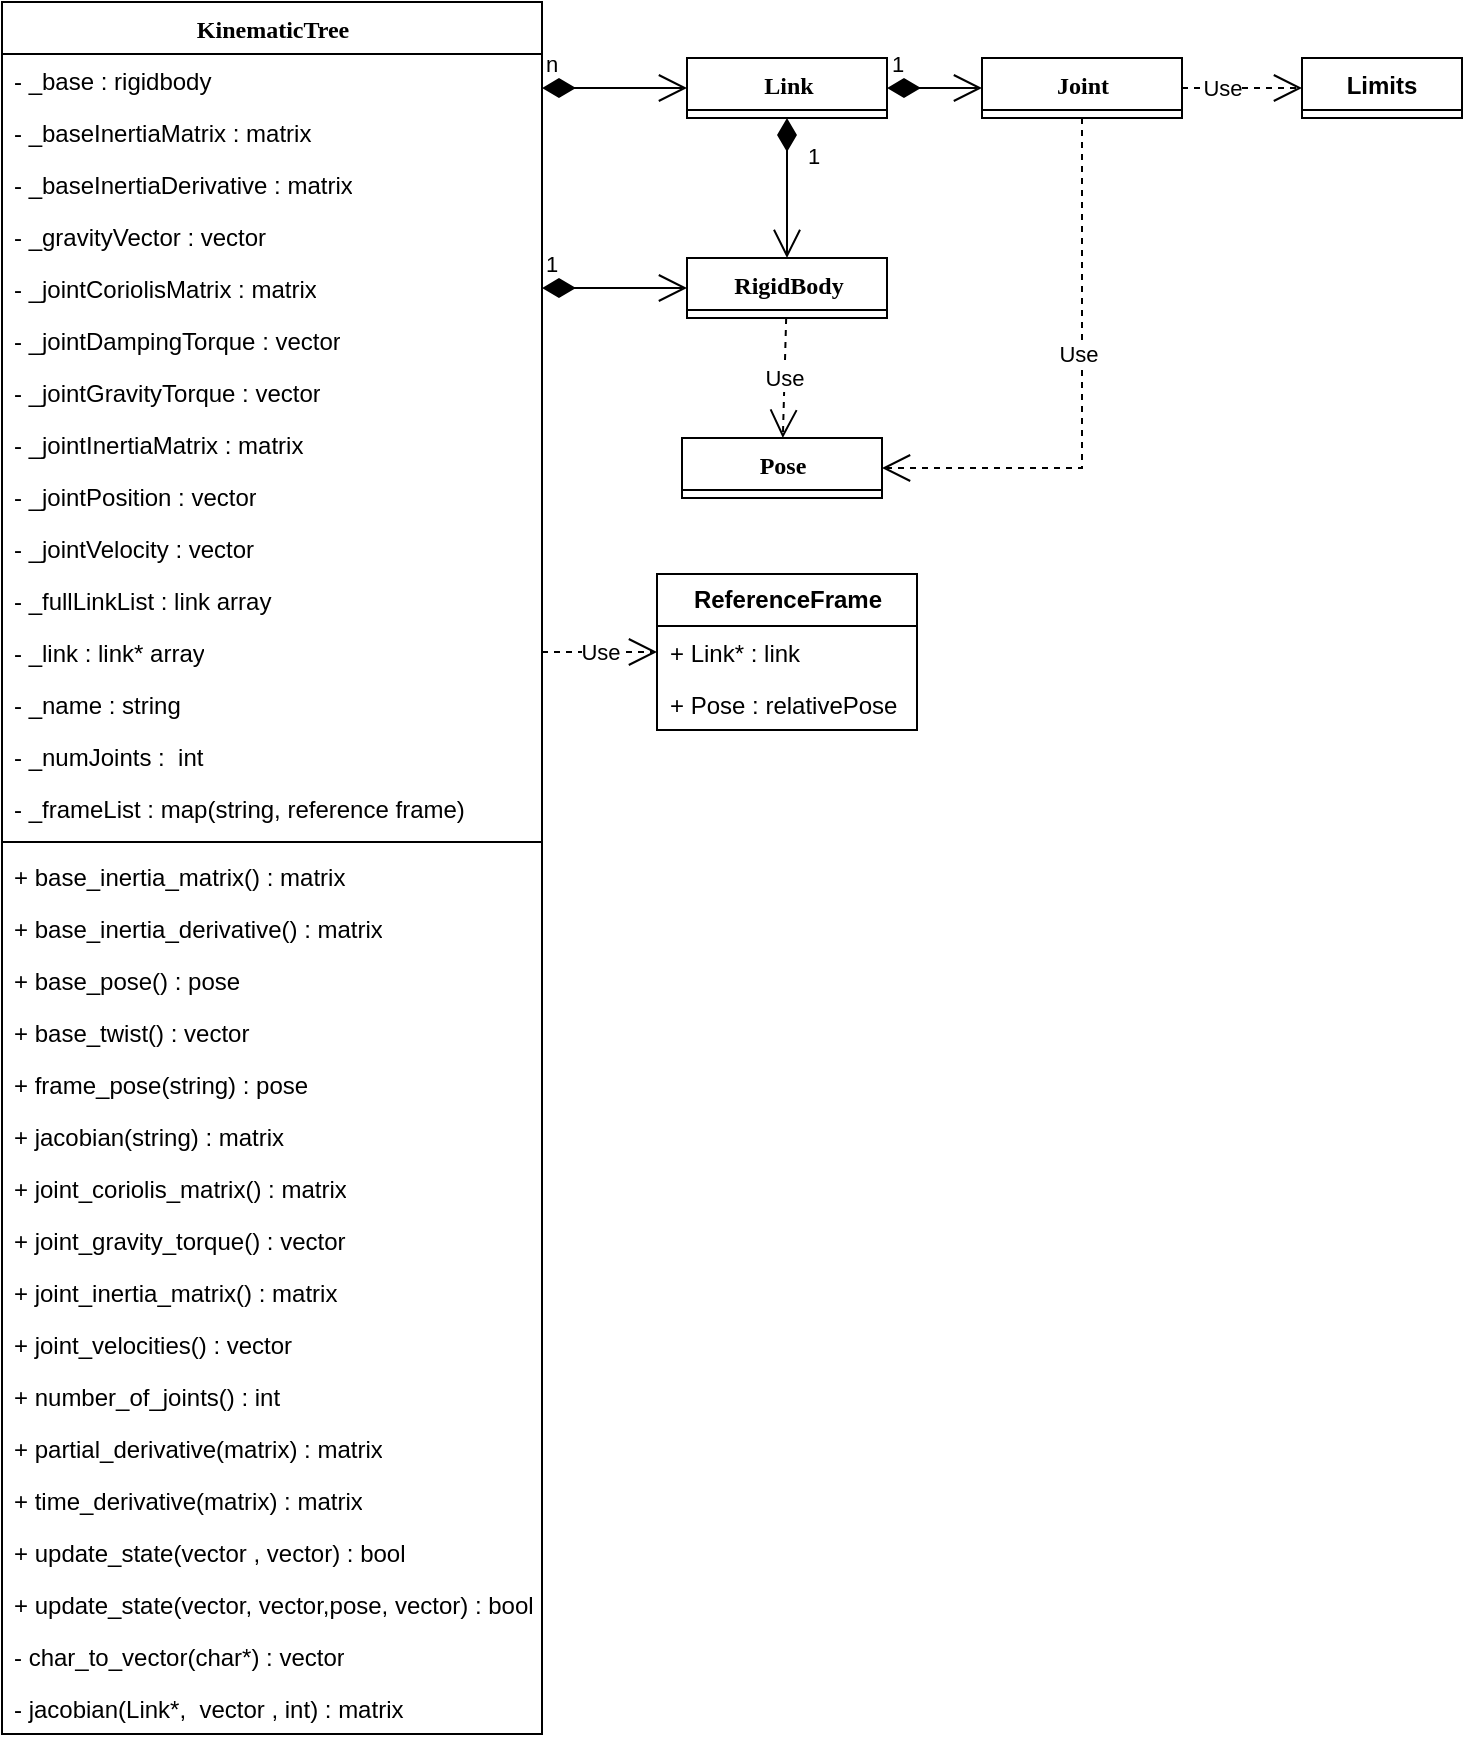 <mxfile version="22.1.2" type="device">
  <diagram name="Page-1" id="zxo5eF4y_yTIF--urEBZ">
    <mxGraphModel dx="838" dy="536" grid="1" gridSize="10" guides="1" tooltips="1" connect="1" arrows="1" fold="1" page="1" pageScale="1" pageWidth="827" pageHeight="1169" math="0" shadow="0">
      <root>
        <mxCell id="0" />
        <mxCell id="1" parent="0" />
        <mxCell id="6xl9mEzH52dJ6OaC3h8d-1" value="RigidBody" style="swimlane;html=1;fontStyle=1;align=center;verticalAlign=top;childLayout=stackLayout;horizontal=1;startSize=26;horizontalStack=0;resizeParent=1;resizeLast=0;collapsible=1;marginBottom=0;swimlaneFillColor=none;rounded=0;shadow=0;comic=0;labelBackgroundColor=none;strokeWidth=1;fillColor=none;fontFamily=Verdana;fontSize=12" vertex="1" collapsed="1" parent="1">
          <mxGeometry x="382.5" y="168" width="100" height="30" as="geometry">
            <mxRectangle x="337.5" y="585" width="172.5" height="450" as="alternateBounds" />
          </mxGeometry>
        </mxCell>
        <mxCell id="6xl9mEzH52dJ6OaC3h8d-2" value="- _centerOfMass : vector" style="text;html=1;fillColor=none;align=left;verticalAlign=top;spacingLeft=4;spacingRight=4;whiteSpace=wrap;overflow=hidden;rotatable=0;points=[[0,0.5],[1,0.5]];portConstraint=eastwest;" vertex="1" parent="6xl9mEzH52dJ6OaC3h8d-1">
          <mxGeometry y="26" width="172.5" height="26" as="geometry" />
        </mxCell>
        <mxCell id="6xl9mEzH52dJ6OaC3h8d-3" value="- _inertia : matrix" style="text;html=1;fillColor=none;align=left;verticalAlign=top;spacingLeft=4;spacingRight=4;whiteSpace=wrap;overflow=hidden;rotatable=0;points=[[0,0.5],[1,0.5]];portConstraint=eastwest;" vertex="1" parent="6xl9mEzH52dJ6OaC3h8d-1">
          <mxGeometry y="52" width="172.5" height="26" as="geometry" />
        </mxCell>
        <mxCell id="6xl9mEzH52dJ6OaC3h8d-4" value="- _inertiaDerivative : matrix" style="text;html=1;fillColor=none;align=left;verticalAlign=top;spacingLeft=4;spacingRight=4;whiteSpace=wrap;overflow=hidden;rotatable=0;points=[[0,0.5],[1,0.5]];portConstraint=eastwest;" vertex="1" parent="6xl9mEzH52dJ6OaC3h8d-1">
          <mxGeometry y="78" width="172.5" height="26" as="geometry" />
        </mxCell>
        <mxCell id="6xl9mEzH52dJ6OaC3h8d-5" value="- _localCenterOfMass : vector" style="text;html=1;fillColor=none;align=left;verticalAlign=top;spacingLeft=4;spacingRight=4;whiteSpace=wrap;overflow=hidden;rotatable=0;points=[[0,0.5],[1,0.5]];portConstraint=eastwest;" vertex="1" parent="6xl9mEzH52dJ6OaC3h8d-1">
          <mxGeometry y="104" width="172.5" height="26" as="geometry" />
        </mxCell>
        <mxCell id="6xl9mEzH52dJ6OaC3h8d-6" value="- _localInertia : matrix" style="text;html=1;fillColor=none;align=left;verticalAlign=top;spacingLeft=4;spacingRight=4;whiteSpace=wrap;overflow=hidden;rotatable=0;points=[[0,0.5],[1,0.5]];portConstraint=eastwest;" vertex="1" parent="6xl9mEzH52dJ6OaC3h8d-1">
          <mxGeometry y="130" width="172.5" height="26" as="geometry" />
        </mxCell>
        <mxCell id="6xl9mEzH52dJ6OaC3h8d-7" value="- _mass : float" style="text;html=1;fillColor=none;align=left;verticalAlign=top;spacingLeft=4;spacingRight=4;whiteSpace=wrap;overflow=hidden;rotatable=0;points=[[0,0.5],[1,0.5]];portConstraint=eastwest;" vertex="1" parent="6xl9mEzH52dJ6OaC3h8d-1">
          <mxGeometry y="156" width="172.5" height="26" as="geometry" />
        </mxCell>
        <mxCell id="6xl9mEzH52dJ6OaC3h8d-8" value="- _name : string" style="text;html=1;fillColor=none;align=left;verticalAlign=top;spacingLeft=4;spacingRight=4;whiteSpace=wrap;overflow=hidden;rotatable=0;points=[[0,0.5],[1,0.5]];portConstraint=eastwest;" vertex="1" parent="6xl9mEzH52dJ6OaC3h8d-1">
          <mxGeometry y="182" width="172.5" height="26" as="geometry" />
        </mxCell>
        <mxCell id="6xl9mEzH52dJ6OaC3h8d-9" value="- _pose : Pose" style="text;html=1;fillColor=none;align=left;verticalAlign=top;spacingLeft=4;spacingRight=4;whiteSpace=wrap;overflow=hidden;rotatable=0;points=[[0,0.5],[1,0.5]];portConstraint=eastwest;" vertex="1" parent="6xl9mEzH52dJ6OaC3h8d-1">
          <mxGeometry y="208" width="172.5" height="26" as="geometry" />
        </mxCell>
        <mxCell id="6xl9mEzH52dJ6OaC3h8d-10" value="- _twist : vector" style="text;html=1;fillColor=none;align=left;verticalAlign=top;spacingLeft=4;spacingRight=4;whiteSpace=wrap;overflow=hidden;rotatable=0;points=[[0,0.5],[1,0.5]];portConstraint=eastwest;" vertex="1" parent="6xl9mEzH52dJ6OaC3h8d-1">
          <mxGeometry y="234" width="172.5" height="26" as="geometry" />
        </mxCell>
        <mxCell id="6xl9mEzH52dJ6OaC3h8d-11" value="" style="line;html=1;strokeWidth=1;fillColor=none;align=left;verticalAlign=middle;spacingTop=-1;spacingLeft=3;spacingRight=3;rotatable=0;labelPosition=right;points=[];portConstraint=eastwest;gradientColor=none;" vertex="1" parent="6xl9mEzH52dJ6OaC3h8d-1">
          <mxGeometry y="260" width="172.5" height="8" as="geometry" />
        </mxCell>
        <mxCell id="6xl9mEzH52dJ6OaC3h8d-12" value="+ center_of_mass() : vector" style="text;html=1;fillColor=none;align=left;verticalAlign=top;spacingLeft=4;spacingRight=4;whiteSpace=wrap;overflow=hidden;rotatable=0;points=[[0,0.5],[1,0.5]];portConstraint=eastwest;" vertex="1" parent="6xl9mEzH52dJ6OaC3h8d-1">
          <mxGeometry y="268" width="172.5" height="26" as="geometry" />
        </mxCell>
        <mxCell id="6xl9mEzH52dJ6OaC3h8d-13" value="+ inertia() : matrix" style="text;html=1;fillColor=none;align=left;verticalAlign=top;spacingLeft=4;spacingRight=4;whiteSpace=wrap;overflow=hidden;rotatable=0;points=[[0,0.5],[1,0.5]];portConstraint=eastwest;" vertex="1" parent="6xl9mEzH52dJ6OaC3h8d-1">
          <mxGeometry y="294" width="172.5" height="26" as="geometry" />
        </mxCell>
        <mxCell id="6xl9mEzH52dJ6OaC3h8d-14" value="+ inertia_derivative() : matrix" style="text;html=1;fillColor=none;align=left;verticalAlign=top;spacingLeft=4;spacingRight=4;whiteSpace=wrap;overflow=hidden;rotatable=0;points=[[0,0.5],[1,0.5]];portConstraint=eastwest;" vertex="1" parent="6xl9mEzH52dJ6OaC3h8d-1">
          <mxGeometry y="320" width="172.5" height="26" as="geometry" />
        </mxCell>
        <mxCell id="6xl9mEzH52dJ6OaC3h8d-15" value="+ name() : string" style="text;html=1;fillColor=none;align=left;verticalAlign=top;spacingLeft=4;spacingRight=4;whiteSpace=wrap;overflow=hidden;rotatable=0;points=[[0,0.5],[1,0.5]];portConstraint=eastwest;" vertex="1" parent="6xl9mEzH52dJ6OaC3h8d-1">
          <mxGeometry y="346" width="172.5" height="26" as="geometry" />
        </mxCell>
        <mxCell id="6xl9mEzH52dJ6OaC3h8d-16" value="+ mass() : float" style="text;html=1;fillColor=none;align=left;verticalAlign=top;spacingLeft=4;spacingRight=4;whiteSpace=wrap;overflow=hidden;rotatable=0;points=[[0,0.5],[1,0.5]];portConstraint=eastwest;" vertex="1" parent="6xl9mEzH52dJ6OaC3h8d-1">
          <mxGeometry y="372" width="172.5" height="26" as="geometry" />
        </mxCell>
        <mxCell id="6xl9mEzH52dJ6OaC3h8d-17" value="+ twist() : vector" style="text;html=1;fillColor=none;align=left;verticalAlign=top;spacingLeft=4;spacingRight=4;whiteSpace=wrap;overflow=hidden;rotatable=0;points=[[0,0.5],[1,0.5]];portConstraint=eastwest;" vertex="1" parent="6xl9mEzH52dJ6OaC3h8d-1">
          <mxGeometry y="398" width="172.5" height="26" as="geometry" />
        </mxCell>
        <mxCell id="6xl9mEzH52dJ6OaC3h8d-18" value="+ update_state(pose, vector)" style="text;html=1;fillColor=none;align=left;verticalAlign=top;spacingLeft=4;spacingRight=4;whiteSpace=wrap;overflow=hidden;rotatable=0;points=[[0,0.5],[1,0.5]];portConstraint=eastwest;" vertex="1" parent="6xl9mEzH52dJ6OaC3h8d-1">
          <mxGeometry y="424" width="172.5" height="26" as="geometry" />
        </mxCell>
        <mxCell id="6xl9mEzH52dJ6OaC3h8d-19" value="Joint" style="swimlane;html=1;fontStyle=1;align=center;verticalAlign=top;childLayout=stackLayout;horizontal=1;startSize=26;horizontalStack=0;resizeParent=1;resizeLast=0;collapsible=1;marginBottom=0;swimlaneFillColor=none;rounded=0;shadow=0;comic=0;labelBackgroundColor=none;strokeWidth=1;fillColor=none;fontFamily=Verdana;fontSize=12" vertex="1" collapsed="1" parent="1">
          <mxGeometry x="530" y="68" width="100" height="30" as="geometry">
            <mxRectangle x="555" y="150" width="170" height="559" as="alternateBounds" />
          </mxGeometry>
        </mxCell>
        <mxCell id="6xl9mEzH52dJ6OaC3h8d-20" value="- _axis : vector" style="text;html=1;strokeColor=none;fillColor=none;align=left;verticalAlign=top;spacingLeft=4;spacingRight=4;whiteSpace=wrap;overflow=hidden;rotatable=0;points=[[0,0.5],[1,0.5]];portConstraint=eastwest;" vertex="1" parent="6xl9mEzH52dJ6OaC3h8d-19">
          <mxGeometry y="26" width="170" height="26" as="geometry" />
        </mxCell>
        <mxCell id="6xl9mEzH52dJ6OaC3h8d-21" value="- _damping : float" style="text;html=1;strokeColor=none;fillColor=none;align=left;verticalAlign=top;spacingLeft=4;spacingRight=4;whiteSpace=wrap;overflow=hidden;rotatable=0;points=[[0,0.5],[1,0.5]];portConstraint=eastwest;" vertex="1" parent="6xl9mEzH52dJ6OaC3h8d-19">
          <mxGeometry y="52" width="170" height="26" as="geometry" />
        </mxCell>
        <mxCell id="6xl9mEzH52dJ6OaC3h8d-22" value="&amp;nbsp;-_effortLimit : float" style="text;html=1;strokeColor=none;fillColor=none;align=left;verticalAlign=top;spacingLeft=4;spacingRight=4;whiteSpace=wrap;overflow=hidden;rotatable=0;points=[[0,0.5],[1,0.5]];portConstraint=eastwest;" vertex="1" parent="6xl9mEzH52dJ6OaC3h8d-19">
          <mxGeometry y="78" width="170" height="26" as="geometry" />
        </mxCell>
        <mxCell id="6xl9mEzH52dJ6OaC3h8d-23" value="- _friction : float" style="text;html=1;strokeColor=none;fillColor=none;align=left;verticalAlign=top;spacingLeft=4;spacingRight=4;whiteSpace=wrap;overflow=hidden;rotatable=0;points=[[0,0.5],[1,0.5]];portConstraint=eastwest;" vertex="1" parent="6xl9mEzH52dJ6OaC3h8d-19">
          <mxGeometry y="104" width="170" height="26" as="geometry" />
        </mxCell>
        <mxCell id="6xl9mEzH52dJ6OaC3h8d-24" value="- _isRevolute : bool" style="text;html=1;strokeColor=none;fillColor=none;align=left;verticalAlign=top;spacingLeft=4;spacingRight=4;whiteSpace=wrap;overflow=hidden;rotatable=0;points=[[0,0.5],[1,0.5]];portConstraint=eastwest;" vertex="1" parent="6xl9mEzH52dJ6OaC3h8d-19">
          <mxGeometry y="130" width="170" height="26" as="geometry" />
        </mxCell>
        <mxCell id="6xl9mEzH52dJ6OaC3h8d-25" value="- _isFixed : bool" style="text;html=1;strokeColor=none;fillColor=none;align=left;verticalAlign=top;spacingLeft=4;spacingRight=4;whiteSpace=wrap;overflow=hidden;rotatable=0;points=[[0,0.5],[1,0.5]];portConstraint=eastwest;" vertex="1" parent="6xl9mEzH52dJ6OaC3h8d-19">
          <mxGeometry y="156" width="170" height="26" as="geometry" />
        </mxCell>
        <mxCell id="6xl9mEzH52dJ6OaC3h8d-26" value="- _name : string" style="text;html=1;strokeColor=none;fillColor=none;align=left;verticalAlign=top;spacingLeft=4;spacingRight=4;whiteSpace=wrap;overflow=hidden;rotatable=0;points=[[0,0.5],[1,0.5]];portConstraint=eastwest;" vertex="1" parent="6xl9mEzH52dJ6OaC3h8d-19">
          <mxGeometry y="182" width="170" height="26" as="geometry" />
        </mxCell>
        <mxCell id="6xl9mEzH52dJ6OaC3h8d-27" value="- _origin : pose" style="text;html=1;strokeColor=none;fillColor=none;align=left;verticalAlign=top;spacingLeft=4;spacingRight=4;whiteSpace=wrap;overflow=hidden;rotatable=0;points=[[0,0.5],[1,0.5]];portConstraint=eastwest;" vertex="1" parent="6xl9mEzH52dJ6OaC3h8d-19">
          <mxGeometry y="208" width="170" height="26" as="geometry" />
        </mxCell>
        <mxCell id="6xl9mEzH52dJ6OaC3h8d-28" value="- _positionLimit : limits" style="text;html=1;strokeColor=none;fillColor=none;align=left;verticalAlign=top;spacingLeft=4;spacingRight=4;whiteSpace=wrap;overflow=hidden;rotatable=0;points=[[0,0.5],[1,0.5]];portConstraint=eastwest;" vertex="1" parent="6xl9mEzH52dJ6OaC3h8d-19">
          <mxGeometry y="234" width="170" height="26" as="geometry" />
        </mxCell>
        <mxCell id="6xl9mEzH52dJ6OaC3h8d-29" value="- _speedLimit : float" style="text;html=1;strokeColor=none;fillColor=none;align=left;verticalAlign=top;spacingLeft=4;spacingRight=4;whiteSpace=wrap;overflow=hidden;rotatable=0;points=[[0,0.5],[1,0.5]];portConstraint=eastwest;" vertex="1" parent="6xl9mEzH52dJ6OaC3h8d-19">
          <mxGeometry y="260" width="170" height="26" as="geometry" />
        </mxCell>
        <mxCell id="6xl9mEzH52dJ6OaC3h8d-30" value="- _type : string" style="text;html=1;strokeColor=none;fillColor=none;align=left;verticalAlign=top;spacingLeft=4;spacingRight=4;whiteSpace=wrap;overflow=hidden;rotatable=0;points=[[0,0.5],[1,0.5]];portConstraint=eastwest;" vertex="1" parent="6xl9mEzH52dJ6OaC3h8d-19">
          <mxGeometry y="286" width="170" height="26" as="geometry" />
        </mxCell>
        <mxCell id="6xl9mEzH52dJ6OaC3h8d-31" value="" style="line;html=1;strokeWidth=1;fillColor=none;align=left;verticalAlign=middle;spacingTop=-1;spacingLeft=3;spacingRight=3;rotatable=0;labelPosition=right;points=[];portConstraint=eastwest;" vertex="1" parent="6xl9mEzH52dJ6OaC3h8d-19">
          <mxGeometry y="312" width="170" height="8" as="geometry" />
        </mxCell>
        <mxCell id="6xl9mEzH52dJ6OaC3h8d-32" value="+ axis() : vector" style="text;html=1;strokeColor=none;fillColor=none;align=left;verticalAlign=top;spacingLeft=4;spacingRight=4;whiteSpace=wrap;overflow=hidden;rotatable=0;points=[[0,0.5],[1,0.5]];portConstraint=eastwest;" vertex="1" parent="6xl9mEzH52dJ6OaC3h8d-19">
          <mxGeometry y="320" width="170" height="26" as="geometry" />
        </mxCell>
        <mxCell id="6xl9mEzH52dJ6OaC3h8d-33" value="+ extend_origin(pose)" style="text;html=1;strokeColor=none;fillColor=none;align=left;verticalAlign=top;spacingLeft=4;spacingRight=4;whiteSpace=wrap;overflow=hidden;rotatable=0;points=[[0,0.5],[1,0.5]];portConstraint=eastwest;" vertex="1" parent="6xl9mEzH52dJ6OaC3h8d-19">
          <mxGeometry y="346" width="170" height="26" as="geometry" />
        </mxCell>
        <mxCell id="6xl9mEzH52dJ6OaC3h8d-34" value="+ is_fixed() : bool" style="text;html=1;strokeColor=none;fillColor=none;align=left;verticalAlign=top;spacingLeft=4;spacingRight=4;whiteSpace=wrap;overflow=hidden;rotatable=0;points=[[0,0.5],[1,0.5]];portConstraint=eastwest;" vertex="1" parent="6xl9mEzH52dJ6OaC3h8d-19">
          <mxGeometry y="372" width="170" height="26" as="geometry" />
        </mxCell>
        <mxCell id="6xl9mEzH52dJ6OaC3h8d-35" value="+ is_prismatic() : bool" style="text;html=1;strokeColor=none;fillColor=none;align=left;verticalAlign=top;spacingLeft=4;spacingRight=4;whiteSpace=wrap;overflow=hidden;rotatable=0;points=[[0,0.5],[1,0.5]];portConstraint=eastwest;" vertex="1" parent="6xl9mEzH52dJ6OaC3h8d-19">
          <mxGeometry y="398" width="170" height="26" as="geometry" />
        </mxCell>
        <mxCell id="6xl9mEzH52dJ6OaC3h8d-36" value="+ is_revolute() : bool" style="text;html=1;strokeColor=none;fillColor=none;align=left;verticalAlign=top;spacingLeft=4;spacingRight=4;whiteSpace=wrap;overflow=hidden;rotatable=0;points=[[0,0.5],[1,0.5]];portConstraint=eastwest;" vertex="1" parent="6xl9mEzH52dJ6OaC3h8d-19">
          <mxGeometry y="424" width="170" height="26" as="geometry" />
        </mxCell>
        <mxCell id="6xl9mEzH52dJ6OaC3h8d-37" value="+ origin() : Pose" style="text;html=1;strokeColor=none;fillColor=none;align=left;verticalAlign=top;spacingLeft=4;spacingRight=4;whiteSpace=wrap;overflow=hidden;rotatable=0;points=[[0,0.5],[1,0.5]];portConstraint=eastwest;" vertex="1" parent="6xl9mEzH52dJ6OaC3h8d-19">
          <mxGeometry y="450" width="170" height="26" as="geometry" />
        </mxCell>
        <mxCell id="6xl9mEzH52dJ6OaC3h8d-38" value="+ position_limits() : limits" style="text;html=1;strokeColor=none;fillColor=none;align=left;verticalAlign=top;spacingLeft=4;spacingRight=4;whiteSpace=wrap;overflow=hidden;rotatable=0;points=[[0,0.5],[1,0.5]];portConstraint=eastwest;" vertex="1" parent="6xl9mEzH52dJ6OaC3h8d-19">
          <mxGeometry y="476" width="170" height="26" as="geometry" />
        </mxCell>
        <mxCell id="6xl9mEzH52dJ6OaC3h8d-39" value="+ position_offset(float) : pose" style="text;html=1;strokeColor=none;fillColor=none;align=left;verticalAlign=top;spacingLeft=4;spacingRight=4;whiteSpace=wrap;overflow=hidden;rotatable=0;points=[[0,0.5],[1,0.5]];portConstraint=eastwest;" vertex="1" parent="6xl9mEzH52dJ6OaC3h8d-19">
          <mxGeometry y="502" width="170" height="26" as="geometry" />
        </mxCell>
        <mxCell id="6xl9mEzH52dJ6OaC3h8d-40" value="+ type() : string" style="text;html=1;strokeColor=none;fillColor=none;align=left;verticalAlign=top;spacingLeft=4;spacingRight=4;whiteSpace=wrap;overflow=hidden;rotatable=0;points=[[0,0.5],[1,0.5]];portConstraint=eastwest;" vertex="1" parent="6xl9mEzH52dJ6OaC3h8d-19">
          <mxGeometry y="528" width="170" height="26" as="geometry" />
        </mxCell>
        <mxCell id="6xl9mEzH52dJ6OaC3h8d-41" value="Pose" style="swimlane;html=1;fontStyle=1;align=center;verticalAlign=top;childLayout=stackLayout;horizontal=1;startSize=26;horizontalStack=0;resizeParent=1;resizeLast=0;collapsible=1;marginBottom=0;swimlaneFillColor=none;rounded=0;shadow=0;comic=0;labelBackgroundColor=none;strokeWidth=1;fillColor=none;fontFamily=Verdana;fontSize=12" vertex="1" collapsed="1" parent="1">
          <mxGeometry x="380" y="258" width="100" height="30" as="geometry">
            <mxRectangle x="555" y="750" width="160" height="320" as="alternateBounds" />
          </mxGeometry>
        </mxCell>
        <mxCell id="6xl9mEzH52dJ6OaC3h8d-42" value="- _translation : vector" style="text;html=1;strokeColor=none;fillColor=none;align=left;verticalAlign=top;spacingLeft=4;spacingRight=4;whiteSpace=wrap;overflow=hidden;rotatable=0;points=[[0,0.5],[1,0.5]];portConstraint=eastwest;" vertex="1" parent="6xl9mEzH52dJ6OaC3h8d-41">
          <mxGeometry y="26" width="160" height="26" as="geometry" />
        </mxCell>
        <mxCell id="6xl9mEzH52dJ6OaC3h8d-43" value="- _quaternion : quaternion" style="text;html=1;strokeColor=none;fillColor=none;align=left;verticalAlign=top;spacingLeft=4;spacingRight=4;whiteSpace=wrap;overflow=hidden;rotatable=0;points=[[0,0.5],[1,0.5]];portConstraint=eastwest;" vertex="1" parent="6xl9mEzH52dJ6OaC3h8d-41">
          <mxGeometry y="52" width="160" height="26" as="geometry" />
        </mxCell>
        <mxCell id="6xl9mEzH52dJ6OaC3h8d-44" value="" style="line;html=1;strokeWidth=1;fillColor=none;align=left;verticalAlign=middle;spacingTop=-1;spacingLeft=3;spacingRight=3;rotatable=0;labelPosition=right;points=[];portConstraint=eastwest;" vertex="1" parent="6xl9mEzH52dJ6OaC3h8d-41">
          <mxGeometry y="78" width="160" height="8" as="geometry" />
        </mxCell>
        <mxCell id="6xl9mEzH52dJ6OaC3h8d-45" value="+ as_matrix() : matrix" style="text;html=1;strokeColor=none;fillColor=none;align=left;verticalAlign=top;spacingLeft=4;spacingRight=4;whiteSpace=wrap;overflow=hidden;rotatable=0;points=[[0,0.5],[1,0.5]];portConstraint=eastwest;" vertex="1" parent="6xl9mEzH52dJ6OaC3h8d-41">
          <mxGeometry y="86" width="160" height="26" as="geometry" />
        </mxCell>
        <mxCell id="6xl9mEzH52dJ6OaC3h8d-46" value="+ inverse() : pose" style="text;html=1;strokeColor=none;fillColor=none;align=left;verticalAlign=top;spacingLeft=4;spacingRight=4;whiteSpace=wrap;overflow=hidden;rotatable=0;points=[[0,0.5],[1,0.5]];portConstraint=eastwest;" vertex="1" parent="6xl9mEzH52dJ6OaC3h8d-41">
          <mxGeometry y="112" width="160" height="26" as="geometry" />
        </mxCell>
        <mxCell id="6xl9mEzH52dJ6OaC3h8d-47" value="+ error(Pose) : pose" style="text;html=1;strokeColor=none;fillColor=none;align=left;verticalAlign=top;spacingLeft=4;spacingRight=4;whiteSpace=wrap;overflow=hidden;rotatable=0;points=[[0,0.5],[1,0.5]];portConstraint=eastwest;" vertex="1" parent="6xl9mEzH52dJ6OaC3h8d-41">
          <mxGeometry y="138" width="160" height="26" as="geometry" />
        </mxCell>
        <mxCell id="6xl9mEzH52dJ6OaC3h8d-48" value="+ quaternion() : quaternion" style="text;html=1;strokeColor=none;fillColor=none;align=left;verticalAlign=top;spacingLeft=4;spacingRight=4;whiteSpace=wrap;overflow=hidden;rotatable=0;points=[[0,0.5],[1,0.5]];portConstraint=eastwest;" vertex="1" parent="6xl9mEzH52dJ6OaC3h8d-41">
          <mxGeometry y="164" width="160" height="26" as="geometry" />
        </mxCell>
        <mxCell id="6xl9mEzH52dJ6OaC3h8d-49" value="+ rotation() : matrix" style="text;html=1;strokeColor=none;fillColor=none;align=left;verticalAlign=top;spacingLeft=4;spacingRight=4;whiteSpace=wrap;overflow=hidden;rotatable=0;points=[[0,0.5],[1,0.5]];portConstraint=eastwest;" vertex="1" parent="6xl9mEzH52dJ6OaC3h8d-41">
          <mxGeometry y="190" width="160" height="26" as="geometry" />
        </mxCell>
        <mxCell id="6xl9mEzH52dJ6OaC3h8d-50" value="+ translation() : vector" style="text;html=1;strokeColor=none;fillColor=none;align=left;verticalAlign=top;spacingLeft=4;spacingRight=4;whiteSpace=wrap;overflow=hidden;rotatable=0;points=[[0,0.5],[1,0.5]];portConstraint=eastwest;" vertex="1" parent="6xl9mEzH52dJ6OaC3h8d-41">
          <mxGeometry y="216" width="160" height="26" as="geometry" />
        </mxCell>
        <mxCell id="6xl9mEzH52dJ6OaC3h8d-51" value="+ operator*(pose) : pose" style="text;html=1;strokeColor=none;fillColor=none;align=left;verticalAlign=top;spacingLeft=4;spacingRight=4;whiteSpace=wrap;overflow=hidden;rotatable=0;points=[[0,0.5],[1,0.5]];portConstraint=eastwest;" vertex="1" parent="6xl9mEzH52dJ6OaC3h8d-41">
          <mxGeometry y="242" width="160" height="26" as="geometry" />
        </mxCell>
        <mxCell id="6xl9mEzH52dJ6OaC3h8d-52" value="+ operator*(vector) : vector" style="text;html=1;strokeColor=none;fillColor=none;align=left;verticalAlign=top;spacingLeft=4;spacingRight=4;whiteSpace=wrap;overflow=hidden;rotatable=0;points=[[0,0.5],[1,0.5]];portConstraint=eastwest;" vertex="1" parent="6xl9mEzH52dJ6OaC3h8d-41">
          <mxGeometry y="268" width="160" height="26" as="geometry" />
        </mxCell>
        <mxCell id="6xl9mEzH52dJ6OaC3h8d-53" value="+ operator*=(pose)" style="text;html=1;strokeColor=none;fillColor=none;align=left;verticalAlign=top;spacingLeft=4;spacingRight=4;whiteSpace=wrap;overflow=hidden;rotatable=0;points=[[0,0.5],[1,0.5]];portConstraint=eastwest;" vertex="1" parent="6xl9mEzH52dJ6OaC3h8d-41">
          <mxGeometry y="294" width="160" height="26" as="geometry" />
        </mxCell>
        <mxCell id="6xl9mEzH52dJ6OaC3h8d-54" value="KinematicTree" style="swimlane;html=1;fontStyle=1;align=center;verticalAlign=top;childLayout=stackLayout;horizontal=1;startSize=26;horizontalStack=0;resizeParent=1;resizeLast=0;collapsible=1;marginBottom=0;swimlaneFillColor=none;rounded=0;shadow=0;comic=0;labelBackgroundColor=none;strokeWidth=1;fillColor=none;fontFamily=Verdana;fontSize=12;fontColor=default;strokeColor=default;" vertex="1" parent="1">
          <mxGeometry x="40" y="40" width="270" height="866" as="geometry">
            <mxRectangle x="850" y="280" width="100" height="30" as="alternateBounds" />
          </mxGeometry>
        </mxCell>
        <mxCell id="6xl9mEzH52dJ6OaC3h8d-55" value="- _base : rigidbody" style="text;html=1;strokeColor=none;fillColor=none;align=left;verticalAlign=top;spacingLeft=4;spacingRight=4;whiteSpace=wrap;overflow=hidden;rotatable=0;points=[[0,0.5],[1,0.5]];portConstraint=eastwest;labelBackgroundColor=none;" vertex="1" parent="6xl9mEzH52dJ6OaC3h8d-54">
          <mxGeometry y="26" width="270" height="26" as="geometry" />
        </mxCell>
        <mxCell id="6xl9mEzH52dJ6OaC3h8d-56" value="- _baseInertiaMatrix : matrix" style="text;html=1;strokeColor=none;fillColor=none;align=left;verticalAlign=top;spacingLeft=4;spacingRight=4;whiteSpace=wrap;overflow=hidden;rotatable=0;points=[[0,0.5],[1,0.5]];portConstraint=eastwest;labelBackgroundColor=none;" vertex="1" parent="6xl9mEzH52dJ6OaC3h8d-54">
          <mxGeometry y="52" width="270" height="26" as="geometry" />
        </mxCell>
        <mxCell id="6xl9mEzH52dJ6OaC3h8d-57" value="- _baseInertiaDerivative : matrix" style="text;html=1;strokeColor=none;fillColor=none;align=left;verticalAlign=top;spacingLeft=4;spacingRight=4;whiteSpace=wrap;overflow=hidden;rotatable=0;points=[[0,0.5],[1,0.5]];portConstraint=eastwest;labelBackgroundColor=none;" vertex="1" parent="6xl9mEzH52dJ6OaC3h8d-54">
          <mxGeometry y="78" width="270" height="26" as="geometry" />
        </mxCell>
        <mxCell id="6xl9mEzH52dJ6OaC3h8d-58" value="- _gravityVector : vector" style="text;html=1;strokeColor=none;fillColor=none;align=left;verticalAlign=top;spacingLeft=4;spacingRight=4;whiteSpace=wrap;overflow=hidden;rotatable=0;points=[[0,0.5],[1,0.5]];portConstraint=eastwest;labelBackgroundColor=none;" vertex="1" parent="6xl9mEzH52dJ6OaC3h8d-54">
          <mxGeometry y="104" width="270" height="26" as="geometry" />
        </mxCell>
        <mxCell id="6xl9mEzH52dJ6OaC3h8d-59" value="- _jointCoriolisMatrix : matrix" style="text;html=1;strokeColor=none;fillColor=none;align=left;verticalAlign=top;spacingLeft=4;spacingRight=4;whiteSpace=wrap;overflow=hidden;rotatable=0;points=[[0,0.5],[1,0.5]];portConstraint=eastwest;labelBackgroundColor=none;" vertex="1" parent="6xl9mEzH52dJ6OaC3h8d-54">
          <mxGeometry y="130" width="270" height="26" as="geometry" />
        </mxCell>
        <mxCell id="6xl9mEzH52dJ6OaC3h8d-60" value="- _jointDampingTorque : vector" style="text;html=1;strokeColor=none;fillColor=none;align=left;verticalAlign=top;spacingLeft=4;spacingRight=4;whiteSpace=wrap;overflow=hidden;rotatable=0;points=[[0,0.5],[1,0.5]];portConstraint=eastwest;labelBackgroundColor=none;" vertex="1" parent="6xl9mEzH52dJ6OaC3h8d-54">
          <mxGeometry y="156" width="270" height="26" as="geometry" />
        </mxCell>
        <mxCell id="6xl9mEzH52dJ6OaC3h8d-61" value="- _jointGravityTorque : vector" style="text;html=1;strokeColor=none;fillColor=none;align=left;verticalAlign=top;spacingLeft=4;spacingRight=4;whiteSpace=wrap;overflow=hidden;rotatable=0;points=[[0,0.5],[1,0.5]];portConstraint=eastwest;labelBackgroundColor=none;" vertex="1" parent="6xl9mEzH52dJ6OaC3h8d-54">
          <mxGeometry y="182" width="270" height="26" as="geometry" />
        </mxCell>
        <mxCell id="6xl9mEzH52dJ6OaC3h8d-62" value="- _jointInertiaMatrix : matrix" style="text;html=1;fillColor=none;align=left;verticalAlign=top;spacingLeft=4;spacingRight=4;whiteSpace=wrap;overflow=hidden;rotatable=0;points=[[0,0.5],[1,0.5]];portConstraint=eastwest;labelBackgroundColor=none;strokeColor=none;" vertex="1" parent="6xl9mEzH52dJ6OaC3h8d-54">
          <mxGeometry y="208" width="270" height="26" as="geometry" />
        </mxCell>
        <mxCell id="6xl9mEzH52dJ6OaC3h8d-63" value="- _jointPosition : vector" style="text;html=1;strokeColor=none;fillColor=none;align=left;verticalAlign=top;spacingLeft=4;spacingRight=4;whiteSpace=wrap;overflow=hidden;rotatable=0;points=[[0,0.5],[1,0.5]];portConstraint=eastwest;fontColor=default;labelBackgroundColor=none;" vertex="1" parent="6xl9mEzH52dJ6OaC3h8d-54">
          <mxGeometry y="234" width="270" height="26" as="geometry" />
        </mxCell>
        <mxCell id="6xl9mEzH52dJ6OaC3h8d-64" value="- _jointVelocity : vector" style="text;html=1;strokeColor=none;fillColor=none;align=left;verticalAlign=top;spacingLeft=4;spacingRight=4;whiteSpace=wrap;overflow=hidden;rotatable=0;points=[[0,0.5],[1,0.5]];portConstraint=eastwest;labelBackgroundColor=none;" vertex="1" parent="6xl9mEzH52dJ6OaC3h8d-54">
          <mxGeometry y="260" width="270" height="26" as="geometry" />
        </mxCell>
        <mxCell id="6xl9mEzH52dJ6OaC3h8d-65" value="- _fullLinkList : link array" style="text;html=1;strokeColor=none;fillColor=none;align=left;verticalAlign=top;spacingLeft=4;spacingRight=4;whiteSpace=wrap;overflow=hidden;rotatable=0;points=[[0,0.5],[1,0.5]];portConstraint=eastwest;labelBackgroundColor=none;" vertex="1" parent="6xl9mEzH52dJ6OaC3h8d-54">
          <mxGeometry y="286" width="270" height="26" as="geometry" />
        </mxCell>
        <mxCell id="6xl9mEzH52dJ6OaC3h8d-66" value="- _link : link* array" style="text;html=1;strokeColor=none;fillColor=none;align=left;verticalAlign=top;spacingLeft=4;spacingRight=4;whiteSpace=wrap;overflow=hidden;rotatable=0;points=[[0,0.5],[1,0.5]];portConstraint=eastwest;labelBackgroundColor=none;" vertex="1" parent="6xl9mEzH52dJ6OaC3h8d-54">
          <mxGeometry y="312" width="270" height="26" as="geometry" />
        </mxCell>
        <mxCell id="6xl9mEzH52dJ6OaC3h8d-67" value="- _name : string" style="text;html=1;strokeColor=none;fillColor=none;align=left;verticalAlign=top;spacingLeft=4;spacingRight=4;whiteSpace=wrap;overflow=hidden;rotatable=0;points=[[0,0.5],[1,0.5]];portConstraint=eastwest;labelBackgroundColor=none;" vertex="1" parent="6xl9mEzH52dJ6OaC3h8d-54">
          <mxGeometry y="338" width="270" height="26" as="geometry" />
        </mxCell>
        <mxCell id="6xl9mEzH52dJ6OaC3h8d-68" value="- _numJoints :&amp;nbsp; int" style="text;html=1;strokeColor=none;fillColor=none;align=left;verticalAlign=top;spacingLeft=4;spacingRight=4;whiteSpace=wrap;overflow=hidden;rotatable=0;points=[[0,0.5],[1,0.5]];portConstraint=eastwest;labelBackgroundColor=none;" vertex="1" parent="6xl9mEzH52dJ6OaC3h8d-54">
          <mxGeometry y="364" width="270" height="26" as="geometry" />
        </mxCell>
        <mxCell id="6xl9mEzH52dJ6OaC3h8d-69" value="- _frameList : map(string, reference frame)" style="text;html=1;strokeColor=none;fillColor=none;align=left;verticalAlign=top;spacingLeft=4;spacingRight=4;whiteSpace=wrap;overflow=hidden;rotatable=0;points=[[0,0.5],[1,0.5]];portConstraint=eastwest;labelBackgroundColor=none;" vertex="1" parent="6xl9mEzH52dJ6OaC3h8d-54">
          <mxGeometry y="390" width="270" height="26" as="geometry" />
        </mxCell>
        <mxCell id="6xl9mEzH52dJ6OaC3h8d-70" value="" style="line;html=1;strokeWidth=1;fillColor=default;align=left;verticalAlign=middle;spacingTop=-1;spacingLeft=3;spacingRight=3;rotatable=0;labelPosition=right;points=[];portConstraint=eastwest;" vertex="1" parent="6xl9mEzH52dJ6OaC3h8d-54">
          <mxGeometry y="416" width="270" height="8" as="geometry" />
        </mxCell>
        <mxCell id="6xl9mEzH52dJ6OaC3h8d-71" value="+ base_inertia_matrix() : matrix" style="text;html=1;fillColor=none;align=left;verticalAlign=top;spacingLeft=4;spacingRight=4;whiteSpace=wrap;overflow=hidden;rotatable=0;points=[[0,0.5],[1,0.5]];portConstraint=eastwest;labelBackgroundColor=none;" vertex="1" parent="6xl9mEzH52dJ6OaC3h8d-54">
          <mxGeometry y="424" width="270" height="26" as="geometry" />
        </mxCell>
        <mxCell id="6xl9mEzH52dJ6OaC3h8d-72" value="+ base_inertia_derivative() : matrix" style="text;html=1;fillColor=none;align=left;verticalAlign=top;spacingLeft=4;spacingRight=4;whiteSpace=wrap;overflow=hidden;rotatable=0;points=[[0,0.5],[1,0.5]];portConstraint=eastwest;labelBackgroundColor=none;" vertex="1" parent="6xl9mEzH52dJ6OaC3h8d-54">
          <mxGeometry y="450" width="270" height="26" as="geometry" />
        </mxCell>
        <mxCell id="6xl9mEzH52dJ6OaC3h8d-73" value="+ base_pose() : pose" style="text;html=1;fillColor=none;align=left;verticalAlign=top;spacingLeft=4;spacingRight=4;whiteSpace=wrap;overflow=hidden;rotatable=0;points=[[0,0.5],[1,0.5]];portConstraint=eastwest;labelBackgroundColor=none;" vertex="1" parent="6xl9mEzH52dJ6OaC3h8d-54">
          <mxGeometry y="476" width="270" height="26" as="geometry" />
        </mxCell>
        <mxCell id="6xl9mEzH52dJ6OaC3h8d-74" value="+ base_twist() : vector" style="text;html=1;fillColor=none;align=left;verticalAlign=top;spacingLeft=4;spacingRight=4;whiteSpace=wrap;overflow=hidden;rotatable=0;points=[[0,0.5],[1,0.5]];portConstraint=eastwest;labelBackgroundColor=none;" vertex="1" parent="6xl9mEzH52dJ6OaC3h8d-54">
          <mxGeometry y="502" width="270" height="26" as="geometry" />
        </mxCell>
        <mxCell id="6xl9mEzH52dJ6OaC3h8d-75" value="+ frame_pose(string) : pose" style="text;html=1;fillColor=none;align=left;verticalAlign=top;spacingLeft=4;spacingRight=4;whiteSpace=wrap;overflow=hidden;rotatable=0;points=[[0,0.5],[1,0.5]];portConstraint=eastwest;labelBackgroundColor=none;" vertex="1" parent="6xl9mEzH52dJ6OaC3h8d-54">
          <mxGeometry y="528" width="270" height="26" as="geometry" />
        </mxCell>
        <mxCell id="6xl9mEzH52dJ6OaC3h8d-76" value="+ jacobian(string) : matrix" style="text;html=1;strokeColor=none;fillColor=none;align=left;verticalAlign=top;spacingLeft=4;spacingRight=4;whiteSpace=wrap;overflow=hidden;rotatable=0;points=[[0,0.5],[1,0.5]];portConstraint=eastwest;labelBackgroundColor=none;" vertex="1" parent="6xl9mEzH52dJ6OaC3h8d-54">
          <mxGeometry y="554" width="270" height="26" as="geometry" />
        </mxCell>
        <mxCell id="6xl9mEzH52dJ6OaC3h8d-77" value="+ joint_coriolis_matrix() : matrix" style="text;html=1;strokeColor=none;fillColor=none;align=left;verticalAlign=top;spacingLeft=4;spacingRight=4;whiteSpace=wrap;overflow=hidden;rotatable=0;points=[[0,0.5],[1,0.5]];portConstraint=eastwest;labelBackgroundColor=none;" vertex="1" parent="6xl9mEzH52dJ6OaC3h8d-54">
          <mxGeometry y="580" width="270" height="26" as="geometry" />
        </mxCell>
        <mxCell id="6xl9mEzH52dJ6OaC3h8d-78" value="+ joint_gravity_torque() : vector" style="text;html=1;strokeColor=none;fillColor=none;align=left;verticalAlign=top;spacingLeft=4;spacingRight=4;whiteSpace=wrap;overflow=hidden;rotatable=0;points=[[0,0.5],[1,0.5]];portConstraint=eastwest;" vertex="1" parent="6xl9mEzH52dJ6OaC3h8d-54">
          <mxGeometry y="606" width="270" height="26" as="geometry" />
        </mxCell>
        <mxCell id="6xl9mEzH52dJ6OaC3h8d-79" value="+ joint_inertia_matrix() : matrix" style="text;html=1;strokeColor=none;fillColor=none;align=left;verticalAlign=top;spacingLeft=4;spacingRight=4;whiteSpace=wrap;overflow=hidden;rotatable=0;points=[[0,0.5],[1,0.5]];portConstraint=eastwest;labelBackgroundColor=none;" vertex="1" parent="6xl9mEzH52dJ6OaC3h8d-54">
          <mxGeometry y="632" width="270" height="26" as="geometry" />
        </mxCell>
        <mxCell id="6xl9mEzH52dJ6OaC3h8d-80" value="+ joint_velocities() : vector" style="text;html=1;strokeColor=none;fillColor=none;align=left;verticalAlign=top;spacingLeft=4;spacingRight=4;whiteSpace=wrap;overflow=hidden;rotatable=0;points=[[0,0.5],[1,0.5]];portConstraint=eastwest;labelBackgroundColor=none;" vertex="1" parent="6xl9mEzH52dJ6OaC3h8d-54">
          <mxGeometry y="658" width="270" height="26" as="geometry" />
        </mxCell>
        <mxCell id="6xl9mEzH52dJ6OaC3h8d-81" value="+ number_of_joints() : int" style="text;html=1;strokeColor=none;fillColor=none;align=left;verticalAlign=top;spacingLeft=4;spacingRight=4;whiteSpace=wrap;overflow=hidden;rotatable=0;points=[[0,0.5],[1,0.5]];portConstraint=eastwest;labelBackgroundColor=none;" vertex="1" parent="6xl9mEzH52dJ6OaC3h8d-54">
          <mxGeometry y="684" width="270" height="26" as="geometry" />
        </mxCell>
        <mxCell id="6xl9mEzH52dJ6OaC3h8d-82" value="+ partial_derivative(matrix) : matrix" style="text;html=1;strokeColor=none;fillColor=none;align=left;verticalAlign=top;spacingLeft=4;spacingRight=4;whiteSpace=wrap;overflow=hidden;rotatable=0;points=[[0,0.5],[1,0.5]];portConstraint=eastwest;labelBackgroundColor=none;" vertex="1" parent="6xl9mEzH52dJ6OaC3h8d-54">
          <mxGeometry y="710" width="270" height="26" as="geometry" />
        </mxCell>
        <mxCell id="6xl9mEzH52dJ6OaC3h8d-83" value="+ time_derivative(matrix) : matrix" style="text;html=1;strokeColor=none;fillColor=none;align=left;verticalAlign=top;spacingLeft=4;spacingRight=4;whiteSpace=wrap;overflow=hidden;rotatable=0;points=[[0,0.5],[1,0.5]];portConstraint=eastwest;labelBackgroundColor=none;" vertex="1" parent="6xl9mEzH52dJ6OaC3h8d-54">
          <mxGeometry y="736" width="270" height="26" as="geometry" />
        </mxCell>
        <mxCell id="6xl9mEzH52dJ6OaC3h8d-84" value="+ update_state(vector , vector) : bool" style="text;html=1;strokeColor=none;fillColor=none;align=left;verticalAlign=top;spacingLeft=4;spacingRight=4;whiteSpace=wrap;overflow=hidden;rotatable=0;points=[[0,0.5],[1,0.5]];portConstraint=eastwest;labelBackgroundColor=none;" vertex="1" parent="6xl9mEzH52dJ6OaC3h8d-54">
          <mxGeometry y="762" width="270" height="26" as="geometry" />
        </mxCell>
        <mxCell id="6xl9mEzH52dJ6OaC3h8d-85" value="+ update_state(vector, vector,pose, vector) : bool" style="text;html=1;strokeColor=none;fillColor=none;align=left;verticalAlign=top;spacingLeft=4;spacingRight=4;whiteSpace=wrap;overflow=hidden;rotatable=0;points=[[0,0.5],[1,0.5]];portConstraint=eastwest;labelBackgroundColor=none;" vertex="1" parent="6xl9mEzH52dJ6OaC3h8d-54">
          <mxGeometry y="788" width="270" height="26" as="geometry" />
        </mxCell>
        <mxCell id="6xl9mEzH52dJ6OaC3h8d-86" value="- char_to_vector(char*) : vector" style="text;html=1;strokeColor=none;fillColor=none;align=left;verticalAlign=top;spacingLeft=4;spacingRight=4;whiteSpace=wrap;overflow=hidden;rotatable=0;points=[[0,0.5],[1,0.5]];portConstraint=eastwest;labelBackgroundColor=none;" vertex="1" parent="6xl9mEzH52dJ6OaC3h8d-54">
          <mxGeometry y="814" width="270" height="26" as="geometry" />
        </mxCell>
        <mxCell id="6xl9mEzH52dJ6OaC3h8d-87" value="- jacobian(Link*,&amp;nbsp; vector , int) : matrix" style="text;html=1;strokeColor=none;fillColor=none;align=left;verticalAlign=top;spacingLeft=4;spacingRight=4;whiteSpace=wrap;overflow=hidden;rotatable=0;points=[[0,0.5],[1,0.5]];portConstraint=eastwest;labelBackgroundColor=none;" vertex="1" parent="6xl9mEzH52dJ6OaC3h8d-54">
          <mxGeometry y="840" width="270" height="26" as="geometry" />
        </mxCell>
        <mxCell id="6xl9mEzH52dJ6OaC3h8d-88" value="Link" style="swimlane;html=1;fontStyle=1;align=center;verticalAlign=top;childLayout=stackLayout;horizontal=1;startSize=26;horizontalStack=0;resizeParent=1;resizeLast=0;collapsible=1;marginBottom=0;swimlaneFillColor=none;rounded=0;shadow=0;comic=0;labelBackgroundColor=none;strokeWidth=1;fillColor=default;fontFamily=Verdana;fontSize=12;fontColor=default;gradientColor=none;" vertex="1" collapsed="1" parent="1">
          <mxGeometry x="382.5" y="68" width="100" height="30" as="geometry">
            <mxRectangle x="335.5" y="150" width="174.5" height="398" as="alternateBounds" />
          </mxGeometry>
        </mxCell>
        <mxCell id="6xl9mEzH52dJ6OaC3h8d-89" value="- _childLinks : link* array" style="text;html=1;strokeColor=none;fillColor=none;align=left;verticalAlign=top;spacingLeft=4;spacingRight=4;whiteSpace=wrap;overflow=hidden;rotatable=0;points=[[0,0.5],[1,0.5]];portConstraint=eastwest;fontColor=default;" vertex="1" parent="6xl9mEzH52dJ6OaC3h8d-88">
          <mxGeometry y="26" width="174.5" height="26" as="geometry" />
        </mxCell>
        <mxCell id="6xl9mEzH52dJ6OaC3h8d-90" value="- _joint : joint" style="text;html=1;strokeColor=none;fillColor=none;align=left;verticalAlign=top;spacingLeft=4;spacingRight=4;whiteSpace=wrap;overflow=hidden;rotatable=0;points=[[0,0.5],[1,0.5]];portConstraint=eastwest;fontColor=default;" vertex="1" parent="6xl9mEzH52dJ6OaC3h8d-88">
          <mxGeometry y="52" width="174.5" height="26" as="geometry" />
        </mxCell>
        <mxCell id="6xl9mEzH52dJ6OaC3h8d-91" value="- _jointAxis : vector" style="text;html=1;strokeColor=none;fillColor=none;align=left;verticalAlign=top;spacingLeft=4;spacingRight=4;whiteSpace=wrap;overflow=hidden;rotatable=0;points=[[0,0.5],[1,0.5]];portConstraint=eastwest;fontColor=default;" vertex="1" parent="6xl9mEzH52dJ6OaC3h8d-88">
          <mxGeometry y="78" width="174.5" height="26" as="geometry" />
        </mxCell>
        <mxCell id="6xl9mEzH52dJ6OaC3h8d-92" value="- _number : int" style="text;html=1;strokeColor=none;fillColor=none;align=left;verticalAlign=top;spacingLeft=4;spacingRight=4;whiteSpace=wrap;overflow=hidden;rotatable=0;points=[[0,0.5],[1,0.5]];portConstraint=eastwest;fontColor=default;" vertex="1" parent="6xl9mEzH52dJ6OaC3h8d-88">
          <mxGeometry y="104" width="174.5" height="26" as="geometry" />
        </mxCell>
        <mxCell id="6xl9mEzH52dJ6OaC3h8d-93" value="- _parentLink : Link*" style="text;html=1;strokeColor=none;fillColor=none;align=left;verticalAlign=top;spacingLeft=4;spacingRight=4;whiteSpace=wrap;overflow=hidden;rotatable=0;points=[[0,0.5],[1,0.5]];portConstraint=eastwest;fontColor=default;" vertex="1" parent="6xl9mEzH52dJ6OaC3h8d-88">
          <mxGeometry y="130" width="174.5" height="26" as="geometry" />
        </mxCell>
        <mxCell id="6xl9mEzH52dJ6OaC3h8d-94" value="" style="line;html=1;strokeWidth=1;fillColor=none;align=left;verticalAlign=middle;spacingTop=-1;spacingLeft=3;spacingRight=3;rotatable=0;labelPosition=right;points=[];portConstraint=eastwest;" vertex="1" parent="6xl9mEzH52dJ6OaC3h8d-88">
          <mxGeometry y="156" width="174.5" height="8" as="geometry" />
        </mxCell>
        <mxCell id="6xl9mEzH52dJ6OaC3h8d-95" value="+ child_links() : link* array" style="text;html=1;strokeColor=none;fillColor=none;align=left;verticalAlign=top;spacingLeft=4;spacingRight=4;whiteSpace=wrap;overflow=hidden;rotatable=0;points=[[0,0.5],[1,0.5]];portConstraint=eastwest;fontColor=default;" vertex="1" parent="6xl9mEzH52dJ6OaC3h8d-88">
          <mxGeometry y="164" width="174.5" height="26" as="geometry" />
        </mxCell>
        <mxCell id="6xl9mEzH52dJ6OaC3h8d-96" value="+ clear_parent_link() : void" style="text;html=1;strokeColor=none;fillColor=none;align=left;verticalAlign=top;spacingLeft=4;spacingRight=4;whiteSpace=wrap;overflow=hidden;rotatable=0;points=[[0,0.5],[1,0.5]];portConstraint=eastwest;fontColor=default;" vertex="1" parent="6xl9mEzH52dJ6OaC3h8d-88">
          <mxGeometry y="190" width="174.5" height="26" as="geometry" />
        </mxCell>
        <mxCell id="6xl9mEzH52dJ6OaC3h8d-97" value="+ joint() : joint" style="text;html=1;strokeColor=none;fillColor=none;align=left;verticalAlign=top;spacingLeft=4;spacingRight=4;whiteSpace=wrap;overflow=hidden;rotatable=0;points=[[0,0.5],[1,0.5]];portConstraint=eastwest;fontColor=default;" vertex="1" parent="6xl9mEzH52dJ6OaC3h8d-88">
          <mxGeometry y="216" width="174.5" height="26" as="geometry" />
        </mxCell>
        <mxCell id="6xl9mEzH52dJ6OaC3h8d-98" value="+ joint_axis() : vector" style="text;html=1;strokeColor=none;fillColor=none;align=left;verticalAlign=top;spacingLeft=4;spacingRight=4;whiteSpace=wrap;overflow=hidden;rotatable=0;points=[[0,0.5],[1,0.5]];portConstraint=eastwest;fontColor=default;" vertex="1" parent="6xl9mEzH52dJ6OaC3h8d-88">
          <mxGeometry y="242" width="174.5" height="26" as="geometry" />
        </mxCell>
        <mxCell id="6xl9mEzH52dJ6OaC3h8d-99" value="+ parent_link() : link*" style="text;html=1;strokeColor=none;fillColor=none;align=left;verticalAlign=top;spacingLeft=4;spacingRight=4;whiteSpace=wrap;overflow=hidden;rotatable=0;points=[[0,0.5],[1,0.5]];portConstraint=eastwest;fontColor=default;" vertex="1" parent="6xl9mEzH52dJ6OaC3h8d-88">
          <mxGeometry y="268" width="174.5" height="26" as="geometry" />
        </mxCell>
        <mxCell id="6xl9mEzH52dJ6OaC3h8d-100" value="+ merge(Link) : void" style="text;html=1;strokeColor=none;fillColor=none;align=left;verticalAlign=top;spacingLeft=4;spacingRight=4;whiteSpace=wrap;overflow=hidden;rotatable=0;points=[[0,0.5],[1,0.5]];portConstraint=eastwest;fontColor=default;" vertex="1" parent="6xl9mEzH52dJ6OaC3h8d-88">
          <mxGeometry y="294" width="174.5" height="26" as="geometry" />
        </mxCell>
        <mxCell id="6xl9mEzH52dJ6OaC3h8d-101" value="+ number() : int" style="text;html=1;strokeColor=none;fillColor=none;align=left;verticalAlign=top;spacingLeft=4;spacingRight=4;whiteSpace=wrap;overflow=hidden;rotatable=0;points=[[0,0.5],[1,0.5]];portConstraint=eastwest;fontColor=default;" vertex="1" parent="6xl9mEzH52dJ6OaC3h8d-88">
          <mxGeometry y="320" width="174.5" height="26" as="geometry" />
        </mxCell>
        <mxCell id="6xl9mEzH52dJ6OaC3h8d-102" value="+ set_number(int) : void" style="text;html=1;strokeColor=none;fillColor=none;align=left;verticalAlign=top;spacingLeft=4;spacingRight=4;whiteSpace=wrap;overflow=hidden;rotatable=0;points=[[0,0.5],[1,0.5]];portConstraint=eastwest;fontColor=default;" vertex="1" parent="6xl9mEzH52dJ6OaC3h8d-88">
          <mxGeometry y="346" width="174.5" height="26" as="geometry" />
        </mxCell>
        <mxCell id="6xl9mEzH52dJ6OaC3h8d-103" value="+ update_state(pose, vector, float, float)" style="text;html=1;strokeColor=none;fillColor=none;align=left;verticalAlign=top;spacingLeft=4;spacingRight=4;whiteSpace=wrap;overflow=hidden;rotatable=0;points=[[0,0.5],[1,0.5]];portConstraint=eastwest;fontColor=default;" vertex="1" parent="6xl9mEzH52dJ6OaC3h8d-88">
          <mxGeometry y="372" width="174.5" height="26" as="geometry" />
        </mxCell>
        <mxCell id="6xl9mEzH52dJ6OaC3h8d-104" value="Limits" style="swimlane;fontStyle=1;align=center;verticalAlign=top;childLayout=stackLayout;horizontal=1;startSize=26;horizontalStack=0;resizeParent=1;resizeParentMax=0;resizeLast=0;collapsible=1;marginBottom=0;whiteSpace=wrap;html=1;" vertex="1" collapsed="1" parent="1">
          <mxGeometry x="690" y="68" width="80" height="30" as="geometry">
            <mxRectangle x="710" y="126" width="83" height="78" as="alternateBounds" />
          </mxGeometry>
        </mxCell>
        <mxCell id="6xl9mEzH52dJ6OaC3h8d-105" value="lower : float" style="text;strokeColor=none;fillColor=none;align=left;verticalAlign=top;spacingLeft=4;spacingRight=4;overflow=hidden;rotatable=0;points=[[0,0.5],[1,0.5]];portConstraint=eastwest;whiteSpace=wrap;html=1;" vertex="1" parent="6xl9mEzH52dJ6OaC3h8d-104">
          <mxGeometry y="26" width="83" height="26" as="geometry" />
        </mxCell>
        <mxCell id="6xl9mEzH52dJ6OaC3h8d-106" value="upper : float" style="text;strokeColor=none;fillColor=none;align=left;verticalAlign=top;spacingLeft=4;spacingRight=4;overflow=hidden;rotatable=0;points=[[0,0.5],[1,0.5]];portConstraint=eastwest;whiteSpace=wrap;html=1;" vertex="1" parent="6xl9mEzH52dJ6OaC3h8d-104">
          <mxGeometry y="52" width="83" height="26" as="geometry" />
        </mxCell>
        <mxCell id="6xl9mEzH52dJ6OaC3h8d-107" value="&lt;b&gt;ReferenceFrame&lt;/b&gt;" style="swimlane;fontStyle=0;childLayout=stackLayout;horizontal=1;startSize=26;fillColor=none;horizontalStack=0;resizeParent=1;resizeParentMax=0;resizeLast=0;collapsible=1;marginBottom=0;whiteSpace=wrap;html=1;" vertex="1" parent="1">
          <mxGeometry x="367.5" y="326" width="130" height="78" as="geometry">
            <mxRectangle x="1185" y="390" width="130" height="30" as="alternateBounds" />
          </mxGeometry>
        </mxCell>
        <mxCell id="6xl9mEzH52dJ6OaC3h8d-108" value="+ Link* : link" style="text;strokeColor=none;fillColor=none;align=left;verticalAlign=top;spacingLeft=4;spacingRight=4;overflow=hidden;rotatable=0;points=[[0,0.5],[1,0.5]];portConstraint=eastwest;whiteSpace=wrap;html=1;" vertex="1" parent="6xl9mEzH52dJ6OaC3h8d-107">
          <mxGeometry y="26" width="130" height="26" as="geometry" />
        </mxCell>
        <mxCell id="6xl9mEzH52dJ6OaC3h8d-109" value="+ Pose : relativePose" style="text;strokeColor=none;fillColor=none;align=left;verticalAlign=top;spacingLeft=4;spacingRight=4;overflow=hidden;rotatable=0;points=[[0,0.5],[1,0.5]];portConstraint=eastwest;whiteSpace=wrap;html=1;" vertex="1" parent="6xl9mEzH52dJ6OaC3h8d-107">
          <mxGeometry y="52" width="130" height="26" as="geometry" />
        </mxCell>
        <mxCell id="6xl9mEzH52dJ6OaC3h8d-111" value="n" style="endArrow=open;html=1;endSize=12;startArrow=diamondThin;startSize=14;startFill=1;align=left;verticalAlign=bottom;rounded=0;edgeStyle=orthogonalEdgeStyle;" edge="1" parent="1" source="6xl9mEzH52dJ6OaC3h8d-54" target="6xl9mEzH52dJ6OaC3h8d-88">
          <mxGeometry x="-1" y="3" relative="1" as="geometry">
            <mxPoint x="580" y="428" as="sourcePoint" />
            <mxPoint x="740" y="428" as="targetPoint" />
            <Array as="points">
              <mxPoint x="345" y="83" />
              <mxPoint x="345" y="83" />
            </Array>
          </mxGeometry>
        </mxCell>
        <mxCell id="6xl9mEzH52dJ6OaC3h8d-112" value="1" style="endArrow=open;html=1;endSize=12;startArrow=diamondThin;startSize=14;startFill=1;edgeStyle=orthogonalEdgeStyle;align=left;verticalAlign=bottom;rounded=0;" edge="1" parent="1" source="6xl9mEzH52dJ6OaC3h8d-54" target="6xl9mEzH52dJ6OaC3h8d-1">
          <mxGeometry x="-1" y="3" relative="1" as="geometry">
            <mxPoint x="580" y="428" as="sourcePoint" />
            <mxPoint x="740" y="428" as="targetPoint" />
            <Array as="points">
              <mxPoint x="330" y="183" />
              <mxPoint x="330" y="183" />
            </Array>
          </mxGeometry>
        </mxCell>
        <mxCell id="6xl9mEzH52dJ6OaC3h8d-113" value="1" style="endArrow=open;html=1;endSize=12;startArrow=diamondThin;startSize=14;startFill=1;edgeStyle=orthogonalEdgeStyle;align=left;verticalAlign=bottom;rounded=0;" edge="1" parent="1" source="6xl9mEzH52dJ6OaC3h8d-88" target="6xl9mEzH52dJ6OaC3h8d-19">
          <mxGeometry x="-1" y="3" relative="1" as="geometry">
            <mxPoint x="630" y="258" as="sourcePoint" />
            <mxPoint x="790" y="258" as="targetPoint" />
          </mxGeometry>
        </mxCell>
        <mxCell id="6xl9mEzH52dJ6OaC3h8d-114" value="1" style="endArrow=open;html=1;endSize=12;startArrow=diamondThin;startSize=14;startFill=1;edgeStyle=orthogonalEdgeStyle;align=left;verticalAlign=bottom;rounded=0;" edge="1" parent="1" source="6xl9mEzH52dJ6OaC3h8d-88" target="6xl9mEzH52dJ6OaC3h8d-1">
          <mxGeometry x="-0.2" y="8" relative="1" as="geometry">
            <mxPoint x="548" y="238" as="sourcePoint" />
            <mxPoint x="595" y="328" as="targetPoint" />
            <mxPoint as="offset" />
          </mxGeometry>
        </mxCell>
        <mxCell id="6xl9mEzH52dJ6OaC3h8d-115" value="Use" style="endArrow=open;endSize=12;dashed=1;html=1;rounded=0;" edge="1" parent="1" source="6xl9mEzH52dJ6OaC3h8d-1" target="6xl9mEzH52dJ6OaC3h8d-41">
          <mxGeometry width="160" relative="1" as="geometry">
            <mxPoint x="500" y="648" as="sourcePoint" />
            <mxPoint x="660" y="648" as="targetPoint" />
          </mxGeometry>
        </mxCell>
        <mxCell id="6xl9mEzH52dJ6OaC3h8d-116" value="Use" style="endArrow=open;endSize=12;dashed=1;html=1;rounded=0;edgeStyle=orthogonalEdgeStyle;" edge="1" parent="1" source="6xl9mEzH52dJ6OaC3h8d-19" target="6xl9mEzH52dJ6OaC3h8d-41">
          <mxGeometry x="-0.142" y="-2" width="160" relative="1" as="geometry">
            <mxPoint x="500" y="648" as="sourcePoint" />
            <mxPoint x="660" y="648" as="targetPoint" />
            <mxPoint as="offset" />
            <Array as="points">
              <mxPoint x="580" y="273" />
            </Array>
          </mxGeometry>
        </mxCell>
        <mxCell id="6xl9mEzH52dJ6OaC3h8d-117" value="Use" style="endArrow=open;endSize=12;dashed=1;html=1;rounded=0;" edge="1" parent="1" source="6xl9mEzH52dJ6OaC3h8d-19" target="6xl9mEzH52dJ6OaC3h8d-104">
          <mxGeometry x="-0.333" width="160" relative="1" as="geometry">
            <mxPoint x="460" y="148" as="sourcePoint" />
            <mxPoint x="620" y="148" as="targetPoint" />
            <mxPoint as="offset" />
          </mxGeometry>
        </mxCell>
        <mxCell id="6xl9mEzH52dJ6OaC3h8d-118" value="Use" style="endArrow=open;endSize=12;dashed=1;html=1;rounded=0;exitX=1;exitY=0.5;exitDx=0;exitDy=0;" edge="1" parent="1" source="6xl9mEzH52dJ6OaC3h8d-66" target="6xl9mEzH52dJ6OaC3h8d-107">
          <mxGeometry width="160" relative="1" as="geometry">
            <mxPoint x="510" y="338" as="sourcePoint" />
            <mxPoint x="670" y="338" as="targetPoint" />
          </mxGeometry>
        </mxCell>
      </root>
    </mxGraphModel>
  </diagram>
</mxfile>
